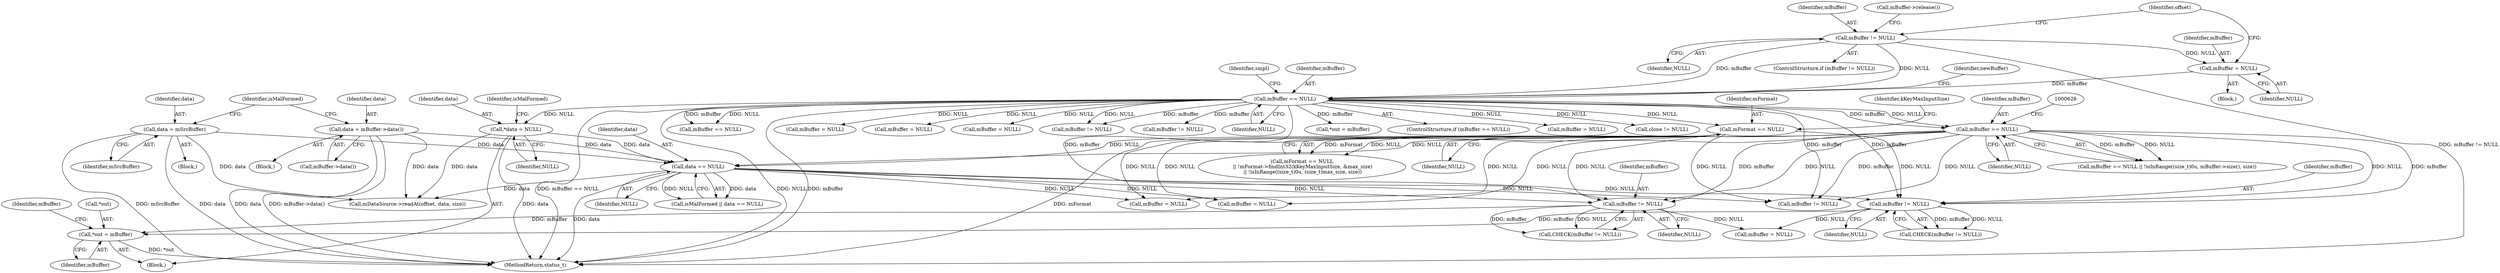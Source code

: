 digraph "0_Android_5403587a74aee2fb57076528c3927851531c8afb@pointer" {
"1000903" [label="(Call,*out = mBuffer)"];
"1000872" [label="(Call,mBuffer != NULL)"];
"1000620" [label="(Call,mBuffer == NULL)"];
"1000255" [label="(Call,mBuffer == NULL)"];
"1000234" [label="(Call,mBuffer = NULL)"];
"1000229" [label="(Call,mBuffer != NULL)"];
"1000674" [label="(Call,data == NULL)"];
"1000636" [label="(Call,data = mBuffer->data())"];
"1000668" [label="(Call,data = mSrcBuffer)"];
"1000608" [label="(Call,*data = NULL)"];
"1000644" [label="(Call,mFormat == NULL)"];
"1000717" [label="(Call,mBuffer != NULL)"];
"1000682" [label="(Call,mBuffer != NULL)"];
"1000491" [label="(Call,*out = mBuffer)"];
"1000675" [label="(Identifier,data)"];
"1000904" [label="(Call,*out)"];
"1000694" [label="(Call,mDataSource->readAt(offset, data, size))"];
"1000676" [label="(Identifier,NULL)"];
"1000255" [label="(Call,mBuffer == NULL)"];
"1000872" [label="(Call,mBuffer != NULL)"];
"1000718" [label="(Identifier,mBuffer)"];
"1000232" [label="(Block,)"];
"1000359" [label="(Identifier,smpl)"];
"1000669" [label="(Identifier,data)"];
"1000871" [label="(Call,CHECK(mBuffer != NULL))"];
"1000254" [label="(ControlStructure,if (mBuffer == NULL))"];
"1000668" [label="(Call,data = mSrcBuffer)"];
"1000585" [label="(Block,)"];
"1000495" [label="(Call,mBuffer = NULL)"];
"1000670" [label="(Identifier,mSrcBuffer)"];
"1000719" [label="(Identifier,NULL)"];
"1000636" [label="(Call,data = mBuffer->data())"];
"1000235" [label="(Identifier,mBuffer)"];
"1000874" [label="(Identifier,NULL)"];
"1000546" [label="(Call,clone != NULL)"];
"1000619" [label="(Call,mBuffer == NULL || !isInRange((size_t)0u, mBuffer->size(), size))"];
"1000609" [label="(Identifier,data)"];
"1000811" [label="(Call,mBuffer = NULL)"];
"1000423" [label="(Call,mBuffer = NULL)"];
"1000608" [label="(Call,*data = NULL)"];
"1000613" [label="(Identifier,isMalFormed)"];
"1000646" [label="(Identifier,NULL)"];
"1000706" [label="(Call,mBuffer = NULL)"];
"1000716" [label="(Call,CHECK(mBuffer != NULL))"];
"1000230" [label="(Identifier,mBuffer)"];
"1000637" [label="(Identifier,data)"];
"1000256" [label="(Identifier,mBuffer)"];
"1000448" [label="(Call,mBuffer = NULL)"];
"1000620" [label="(Call,mBuffer == NULL)"];
"1000873" [label="(Identifier,mBuffer)"];
"1000645" [label="(Identifier,mFormat)"];
"1000260" [label="(Identifier,newBuffer)"];
"1000536" [label="(Call,mBuffer = NULL)"];
"1000638" [label="(Call,mBuffer->data())"];
"1000236" [label="(Identifier,NULL)"];
"1000907" [label="(Call,mBuffer = NULL)"];
"1000456" [label="(Call,mBuffer != NULL)"];
"1000233" [label="(Call,mBuffer->release())"];
"1000908" [label="(Identifier,mBuffer)"];
"1000555" [label="(Call,mBuffer != NULL)"];
"1000621" [label="(Identifier,mBuffer)"];
"1000228" [label="(ControlStructure,if (mBuffer != NULL))"];
"1000906" [label="(Identifier,mBuffer)"];
"1000717" [label="(Call,mBuffer != NULL)"];
"1000903" [label="(Call,*out = mBuffer)"];
"1000674" [label="(Call,data == NULL)"];
"1000231" [label="(Identifier,NULL)"];
"1000673" [label="(Identifier,isMalFormed)"];
"1000667" [label="(Block,)"];
"1000672" [label="(Call,isMalFormed || data == NULL)"];
"1000257" [label="(Identifier,NULL)"];
"1000610" [label="(Identifier,NULL)"];
"1000338" [label="(Call,mBuffer == NULL)"];
"1000650" [label="(Identifier,kKeyMaxInputSize)"];
"1000234" [label="(Call,mBuffer = NULL)"];
"1000644" [label="(Call,mFormat == NULL)"];
"1000239" [label="(Identifier,offset)"];
"1000643" [label="(Call,mFormat == NULL\n || !mFormat->findInt32(kKeyMaxInputSize, &max_size)\n || !isInRange((size_t)0u, (size_t)max_size, size))"];
"1000622" [label="(Identifier,NULL)"];
"1000635" [label="(Block,)"];
"1000912" [label="(MethodReturn,status_t)"];
"1000229" [label="(Call,mBuffer != NULL)"];
"1000903" -> "1000585"  [label="AST: "];
"1000903" -> "1000906"  [label="CFG: "];
"1000904" -> "1000903"  [label="AST: "];
"1000906" -> "1000903"  [label="AST: "];
"1000908" -> "1000903"  [label="CFG: "];
"1000903" -> "1000912"  [label="DDG: *out"];
"1000872" -> "1000903"  [label="DDG: mBuffer"];
"1000717" -> "1000903"  [label="DDG: mBuffer"];
"1000872" -> "1000871"  [label="AST: "];
"1000872" -> "1000874"  [label="CFG: "];
"1000873" -> "1000872"  [label="AST: "];
"1000874" -> "1000872"  [label="AST: "];
"1000871" -> "1000872"  [label="CFG: "];
"1000872" -> "1000871"  [label="DDG: mBuffer"];
"1000872" -> "1000871"  [label="DDG: NULL"];
"1000620" -> "1000872"  [label="DDG: mBuffer"];
"1000620" -> "1000872"  [label="DDG: NULL"];
"1000255" -> "1000872"  [label="DDG: mBuffer"];
"1000674" -> "1000872"  [label="DDG: NULL"];
"1000644" -> "1000872"  [label="DDG: NULL"];
"1000872" -> "1000907"  [label="DDG: NULL"];
"1000620" -> "1000619"  [label="AST: "];
"1000620" -> "1000622"  [label="CFG: "];
"1000621" -> "1000620"  [label="AST: "];
"1000622" -> "1000620"  [label="AST: "];
"1000626" -> "1000620"  [label="CFG: "];
"1000619" -> "1000620"  [label="CFG: "];
"1000620" -> "1000619"  [label="DDG: mBuffer"];
"1000620" -> "1000619"  [label="DDG: NULL"];
"1000255" -> "1000620"  [label="DDG: mBuffer"];
"1000255" -> "1000620"  [label="DDG: NULL"];
"1000620" -> "1000674"  [label="DDG: NULL"];
"1000620" -> "1000682"  [label="DDG: mBuffer"];
"1000620" -> "1000682"  [label="DDG: NULL"];
"1000620" -> "1000706"  [label="DDG: NULL"];
"1000620" -> "1000717"  [label="DDG: mBuffer"];
"1000620" -> "1000717"  [label="DDG: NULL"];
"1000620" -> "1000811"  [label="DDG: NULL"];
"1000255" -> "1000254"  [label="AST: "];
"1000255" -> "1000257"  [label="CFG: "];
"1000256" -> "1000255"  [label="AST: "];
"1000257" -> "1000255"  [label="AST: "];
"1000260" -> "1000255"  [label="CFG: "];
"1000359" -> "1000255"  [label="CFG: "];
"1000255" -> "1000912"  [label="DDG: mBuffer == NULL"];
"1000255" -> "1000912"  [label="DDG: NULL"];
"1000255" -> "1000912"  [label="DDG: mBuffer"];
"1000234" -> "1000255"  [label="DDG: mBuffer"];
"1000229" -> "1000255"  [label="DDG: mBuffer"];
"1000229" -> "1000255"  [label="DDG: NULL"];
"1000255" -> "1000338"  [label="DDG: mBuffer"];
"1000255" -> "1000338"  [label="DDG: NULL"];
"1000255" -> "1000423"  [label="DDG: NULL"];
"1000255" -> "1000448"  [label="DDG: NULL"];
"1000255" -> "1000456"  [label="DDG: mBuffer"];
"1000255" -> "1000456"  [label="DDG: NULL"];
"1000255" -> "1000491"  [label="DDG: mBuffer"];
"1000255" -> "1000495"  [label="DDG: NULL"];
"1000255" -> "1000536"  [label="DDG: NULL"];
"1000255" -> "1000546"  [label="DDG: NULL"];
"1000255" -> "1000555"  [label="DDG: mBuffer"];
"1000255" -> "1000608"  [label="DDG: NULL"];
"1000255" -> "1000644"  [label="DDG: NULL"];
"1000255" -> "1000682"  [label="DDG: mBuffer"];
"1000255" -> "1000717"  [label="DDG: mBuffer"];
"1000234" -> "1000232"  [label="AST: "];
"1000234" -> "1000236"  [label="CFG: "];
"1000235" -> "1000234"  [label="AST: "];
"1000236" -> "1000234"  [label="AST: "];
"1000239" -> "1000234"  [label="CFG: "];
"1000229" -> "1000234"  [label="DDG: NULL"];
"1000229" -> "1000228"  [label="AST: "];
"1000229" -> "1000231"  [label="CFG: "];
"1000230" -> "1000229"  [label="AST: "];
"1000231" -> "1000229"  [label="AST: "];
"1000233" -> "1000229"  [label="CFG: "];
"1000239" -> "1000229"  [label="CFG: "];
"1000229" -> "1000912"  [label="DDG: mBuffer != NULL"];
"1000674" -> "1000672"  [label="AST: "];
"1000674" -> "1000676"  [label="CFG: "];
"1000675" -> "1000674"  [label="AST: "];
"1000676" -> "1000674"  [label="AST: "];
"1000672" -> "1000674"  [label="CFG: "];
"1000674" -> "1000912"  [label="DDG: data"];
"1000674" -> "1000672"  [label="DDG: data"];
"1000674" -> "1000672"  [label="DDG: NULL"];
"1000636" -> "1000674"  [label="DDG: data"];
"1000668" -> "1000674"  [label="DDG: data"];
"1000608" -> "1000674"  [label="DDG: data"];
"1000644" -> "1000674"  [label="DDG: NULL"];
"1000674" -> "1000682"  [label="DDG: NULL"];
"1000674" -> "1000694"  [label="DDG: data"];
"1000674" -> "1000706"  [label="DDG: NULL"];
"1000674" -> "1000717"  [label="DDG: NULL"];
"1000674" -> "1000811"  [label="DDG: NULL"];
"1000636" -> "1000635"  [label="AST: "];
"1000636" -> "1000638"  [label="CFG: "];
"1000637" -> "1000636"  [label="AST: "];
"1000638" -> "1000636"  [label="AST: "];
"1000673" -> "1000636"  [label="CFG: "];
"1000636" -> "1000912"  [label="DDG: mBuffer->data()"];
"1000636" -> "1000912"  [label="DDG: data"];
"1000636" -> "1000694"  [label="DDG: data"];
"1000668" -> "1000667"  [label="AST: "];
"1000668" -> "1000670"  [label="CFG: "];
"1000669" -> "1000668"  [label="AST: "];
"1000670" -> "1000668"  [label="AST: "];
"1000673" -> "1000668"  [label="CFG: "];
"1000668" -> "1000912"  [label="DDG: mSrcBuffer"];
"1000668" -> "1000912"  [label="DDG: data"];
"1000668" -> "1000694"  [label="DDG: data"];
"1000608" -> "1000585"  [label="AST: "];
"1000608" -> "1000610"  [label="CFG: "];
"1000609" -> "1000608"  [label="AST: "];
"1000610" -> "1000608"  [label="AST: "];
"1000613" -> "1000608"  [label="CFG: "];
"1000608" -> "1000912"  [label="DDG: data"];
"1000608" -> "1000694"  [label="DDG: data"];
"1000644" -> "1000643"  [label="AST: "];
"1000644" -> "1000646"  [label="CFG: "];
"1000645" -> "1000644"  [label="AST: "];
"1000646" -> "1000644"  [label="AST: "];
"1000650" -> "1000644"  [label="CFG: "];
"1000643" -> "1000644"  [label="CFG: "];
"1000644" -> "1000912"  [label="DDG: mFormat"];
"1000644" -> "1000643"  [label="DDG: mFormat"];
"1000644" -> "1000643"  [label="DDG: NULL"];
"1000644" -> "1000682"  [label="DDG: NULL"];
"1000644" -> "1000706"  [label="DDG: NULL"];
"1000644" -> "1000717"  [label="DDG: NULL"];
"1000644" -> "1000811"  [label="DDG: NULL"];
"1000717" -> "1000716"  [label="AST: "];
"1000717" -> "1000719"  [label="CFG: "];
"1000718" -> "1000717"  [label="AST: "];
"1000719" -> "1000717"  [label="AST: "];
"1000716" -> "1000717"  [label="CFG: "];
"1000717" -> "1000716"  [label="DDG: mBuffer"];
"1000717" -> "1000716"  [label="DDG: NULL"];
"1000717" -> "1000907"  [label="DDG: NULL"];
}
